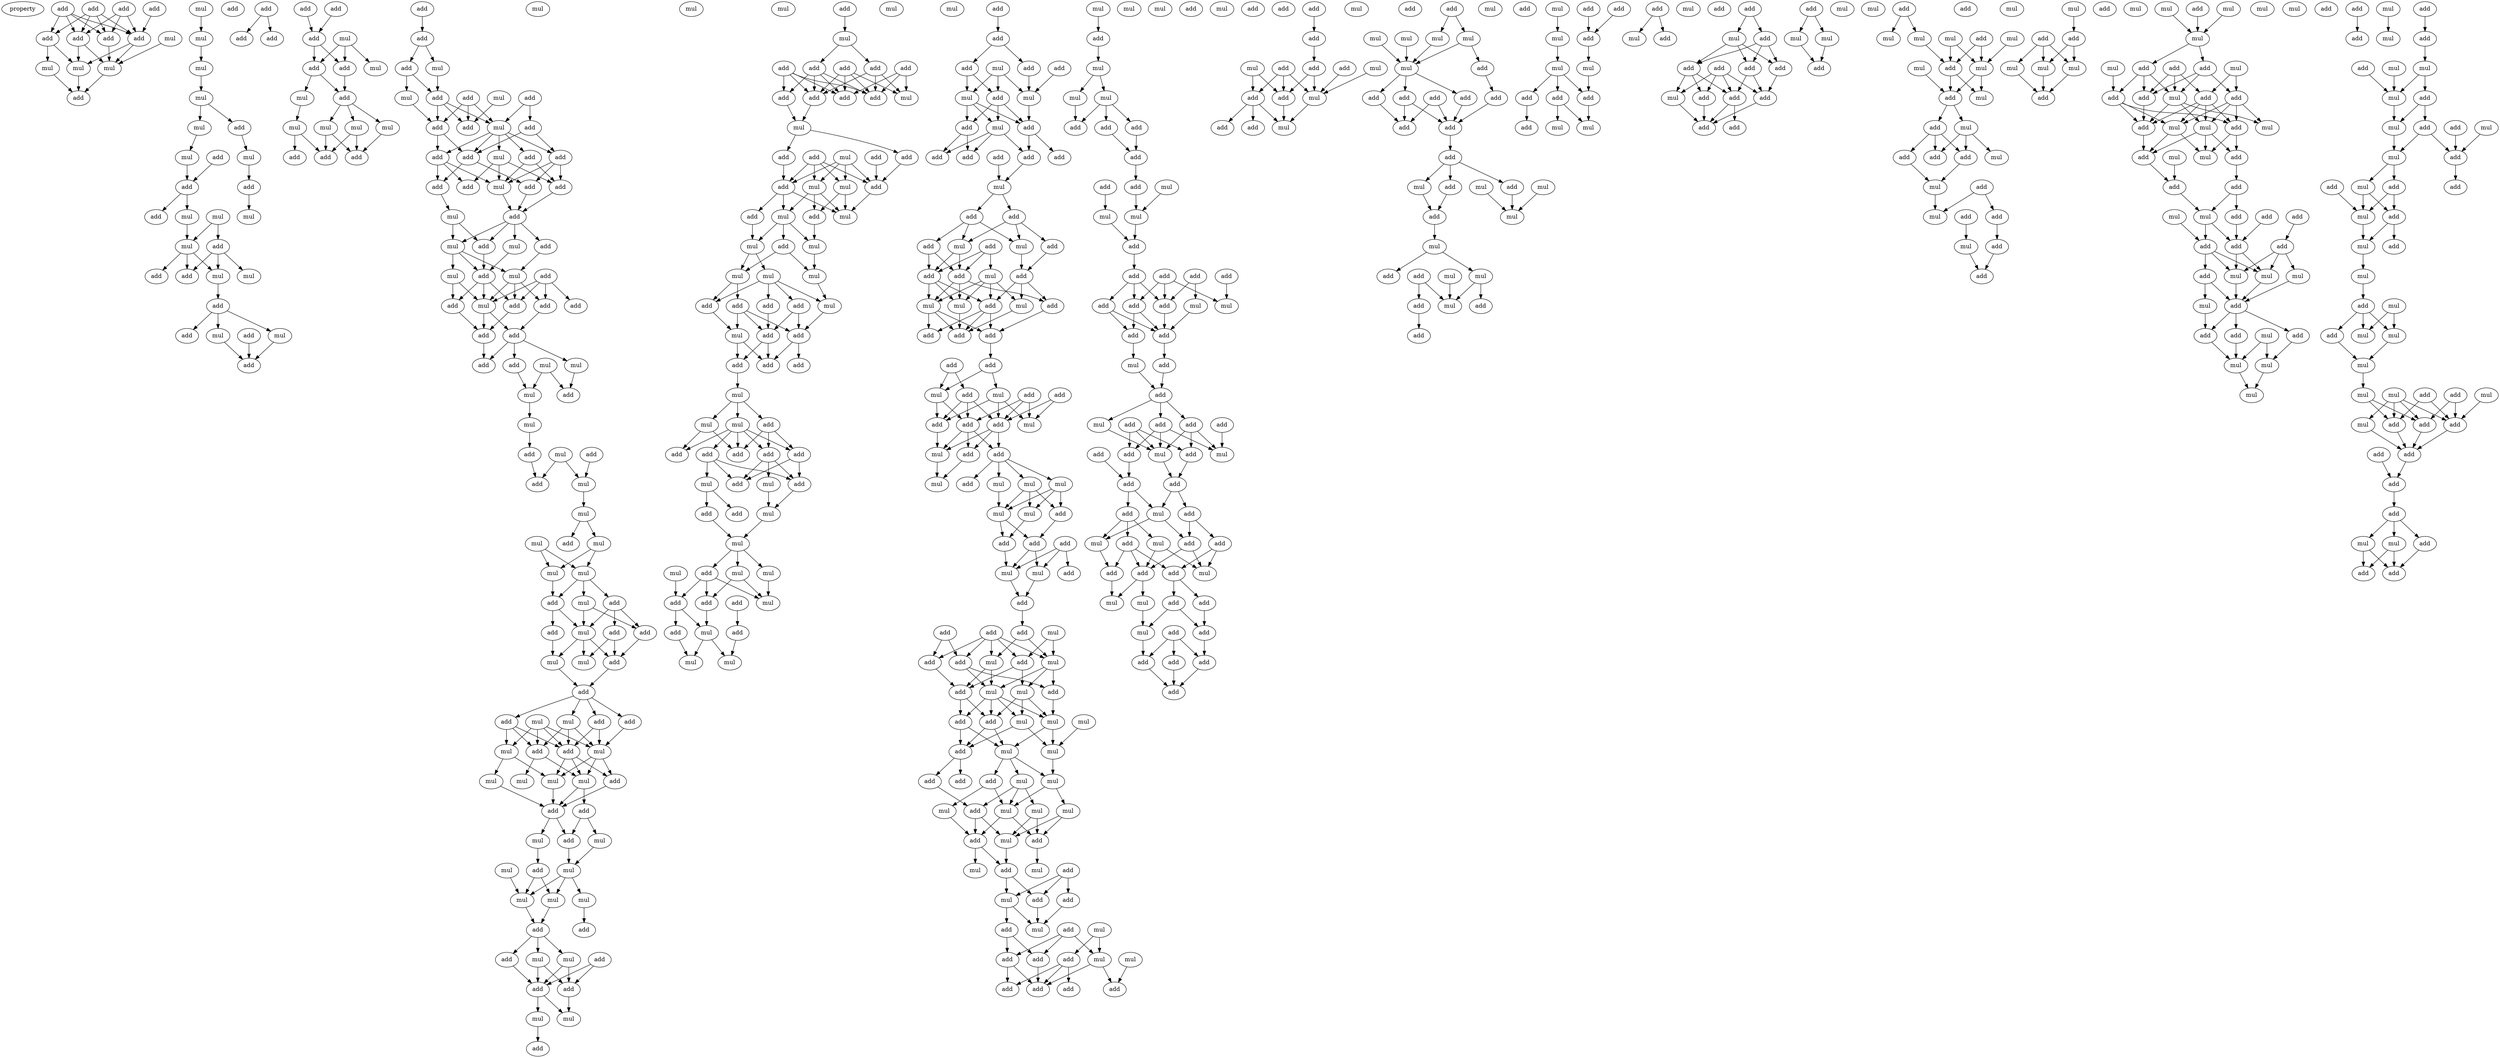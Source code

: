 digraph {
    node [fontcolor=black]
    property [mul=2,lf=1.2]
    0 [ label = add ];
    1 [ label = add ];
    2 [ label = add ];
    3 [ label = add ];
    4 [ label = add ];
    5 [ label = add ];
    6 [ label = mul ];
    7 [ label = add ];
    8 [ label = add ];
    9 [ label = mul ];
    10 [ label = mul ];
    11 [ label = mul ];
    12 [ label = add ];
    13 [ label = mul ];
    14 [ label = mul ];
    15 [ label = mul ];
    16 [ label = mul ];
    17 [ label = mul ];
    18 [ label = add ];
    19 [ label = mul ];
    20 [ label = add ];
    21 [ label = mul ];
    22 [ label = add ];
    23 [ label = add ];
    24 [ label = mul ];
    25 [ label = add ];
    26 [ label = mul ];
    27 [ label = mul ];
    28 [ label = add ];
    29 [ label = mul ];
    30 [ label = mul ];
    31 [ label = add ];
    32 [ label = add ];
    33 [ label = mul ];
    34 [ label = add ];
    35 [ label = add ];
    36 [ label = mul ];
    37 [ label = add ];
    38 [ label = mul ];
    39 [ label = add ];
    40 [ label = add ];
    41 [ label = add ];
    42 [ label = add ];
    43 [ label = add ];
    44 [ label = add ];
    45 [ label = add ];
    46 [ label = add ];
    47 [ label = mul ];
    48 [ label = add ];
    49 [ label = mul ];
    50 [ label = add ];
    51 [ label = add ];
    52 [ label = mul ];
    53 [ label = mul ];
    54 [ label = mul ];
    55 [ label = mul ];
    56 [ label = mul ];
    57 [ label = add ];
    58 [ label = add ];
    59 [ label = add ];
    60 [ label = add ];
    61 [ label = add ];
    62 [ label = add ];
    63 [ label = mul ];
    64 [ label = mul ];
    65 [ label = add ];
    66 [ label = add ];
    67 [ label = mul ];
    68 [ label = add ];
    69 [ label = add ];
    70 [ label = add ];
    71 [ label = mul ];
    72 [ label = add ];
    73 [ label = add ];
    74 [ label = mul ];
    75 [ label = add ];
    76 [ label = add ];
    77 [ label = add ];
    78 [ label = add ];
    79 [ label = add ];
    80 [ label = mul ];
    81 [ label = add ];
    82 [ label = add ];
    83 [ label = mul ];
    84 [ label = add ];
    85 [ label = add ];
    86 [ label = mul ];
    87 [ label = mul ];
    88 [ label = add ];
    89 [ label = mul ];
    90 [ label = add ];
    91 [ label = mul ];
    92 [ label = add ];
    93 [ label = add ];
    94 [ label = add ];
    95 [ label = add ];
    96 [ label = add ];
    97 [ label = mul ];
    98 [ label = add ];
    99 [ label = add ];
    100 [ label = mul ];
    101 [ label = add ];
    102 [ label = add ];
    103 [ label = mul ];
    104 [ label = mul ];
    105 [ label = add ];
    106 [ label = mul ];
    107 [ label = mul ];
    108 [ label = add ];
    109 [ label = mul ];
    110 [ label = add ];
    111 [ label = add ];
    112 [ label = mul ];
    113 [ label = mul ];
    114 [ label = mul ];
    115 [ label = mul ];
    116 [ label = add ];
    117 [ label = mul ];
    118 [ label = mul ];
    119 [ label = mul ];
    120 [ label = mul ];
    121 [ label = add ];
    122 [ label = add ];
    123 [ label = mul ];
    124 [ label = add ];
    125 [ label = mul ];
    126 [ label = add ];
    127 [ label = add ];
    128 [ label = add ];
    129 [ label = mul ];
    130 [ label = mul ];
    131 [ label = add ];
    132 [ label = mul ];
    133 [ label = add ];
    134 [ label = mul ];
    135 [ label = add ];
    136 [ label = add ];
    137 [ label = add ];
    138 [ label = mul ];
    139 [ label = mul ];
    140 [ label = add ];
    141 [ label = mul ];
    142 [ label = mul ];
    143 [ label = add ];
    144 [ label = mul ];
    145 [ label = mul ];
    146 [ label = add ];
    147 [ label = add ];
    148 [ label = add ];
    149 [ label = mul ];
    150 [ label = mul ];
    151 [ label = mul ];
    152 [ label = add ];
    153 [ label = mul ];
    154 [ label = mul ];
    155 [ label = mul ];
    156 [ label = mul ];
    157 [ label = add ];
    158 [ label = add ];
    159 [ label = mul ];
    160 [ label = add ];
    161 [ label = add ];
    162 [ label = mul ];
    163 [ label = add ];
    164 [ label = add ];
    165 [ label = mul ];
    166 [ label = mul ];
    167 [ label = add ];
    168 [ label = add ];
    169 [ label = mul ];
    170 [ label = mul ];
    171 [ label = add ];
    172 [ label = add ];
    173 [ label = add ];
    174 [ label = add ];
    175 [ label = add ];
    176 [ label = add ];
    177 [ label = add ];
    178 [ label = mul ];
    179 [ label = add ];
    180 [ label = add ];
    181 [ label = mul ];
    182 [ label = add ];
    183 [ label = add ];
    184 [ label = add ];
    185 [ label = add ];
    186 [ label = mul ];
    187 [ label = add ];
    188 [ label = mul ];
    189 [ label = mul ];
    190 [ label = add ];
    191 [ label = add ];
    192 [ label = mul ];
    193 [ label = mul ];
    194 [ label = mul ];
    195 [ label = add ];
    196 [ label = mul ];
    197 [ label = add ];
    198 [ label = mul ];
    199 [ label = mul ];
    200 [ label = mul ];
    201 [ label = mul ];
    202 [ label = mul ];
    203 [ label = add ];
    204 [ label = add ];
    205 [ label = add ];
    206 [ label = add ];
    207 [ label = mul ];
    208 [ label = add ];
    209 [ label = add ];
    210 [ label = add ];
    211 [ label = add ];
    212 [ label = add ];
    213 [ label = mul ];
    214 [ label = mul ];
    215 [ label = add ];
    216 [ label = mul ];
    217 [ label = add ];
    218 [ label = add ];
    219 [ label = add ];
    220 [ label = add ];
    221 [ label = add ];
    222 [ label = add ];
    223 [ label = mul ];
    224 [ label = mul ];
    225 [ label = add ];
    226 [ label = add ];
    227 [ label = mul ];
    228 [ label = add ];
    229 [ label = mul ];
    230 [ label = add ];
    231 [ label = mul ];
    232 [ label = mul ];
    233 [ label = mul ];
    234 [ label = add ];
    235 [ label = add ];
    236 [ label = mul ];
    237 [ label = add ];
    238 [ label = add ];
    239 [ label = add ];
    240 [ label = mul ];
    241 [ label = add ];
    242 [ label = mul ];
    243 [ label = mul ];
    244 [ label = add ];
    245 [ label = add ];
    246 [ label = add ];
    247 [ label = add ];
    248 [ label = mul ];
    249 [ label = mul ];
    250 [ label = mul ];
    251 [ label = add ];
    252 [ label = mul ];
    253 [ label = add ];
    254 [ label = add ];
    255 [ label = add ];
    256 [ label = add ];
    257 [ label = add ];
    258 [ label = add ];
    259 [ label = add ];
    260 [ label = mul ];
    261 [ label = add ];
    262 [ label = add ];
    263 [ label = add ];
    264 [ label = mul ];
    265 [ label = add ];
    266 [ label = mul ];
    267 [ label = add ];
    268 [ label = add ];
    269 [ label = mul ];
    270 [ label = add ];
    271 [ label = add ];
    272 [ label = mul ];
    273 [ label = add ];
    274 [ label = add ];
    275 [ label = mul ];
    276 [ label = mul ];
    277 [ label = add ];
    278 [ label = add ];
    279 [ label = add ];
    280 [ label = add ];
    281 [ label = add ];
    282 [ label = mul ];
    283 [ label = add ];
    284 [ label = mul ];
    285 [ label = add ];
    286 [ label = add ];
    287 [ label = mul ];
    288 [ label = add ];
    289 [ label = add ];
    290 [ label = add ];
    291 [ label = add ];
    292 [ label = add ];
    293 [ label = mul ];
    294 [ label = mul ];
    295 [ label = mul ];
    296 [ label = add ];
    297 [ label = mul ];
    298 [ label = mul ];
    299 [ label = add ];
    300 [ label = mul ];
    301 [ label = mul ];
    302 [ label = add ];
    303 [ label = add ];
    304 [ label = add ];
    305 [ label = mul ];
    306 [ label = add ];
    307 [ label = mul ];
    308 [ label = add ];
    309 [ label = add ];
    310 [ label = add ];
    311 [ label = mul ];
    312 [ label = add ];
    313 [ label = add ];
    314 [ label = mul ];
    315 [ label = add ];
    316 [ label = add ];
    317 [ label = mul ];
    318 [ label = mul ];
    319 [ label = add ];
    320 [ label = mul ];
    321 [ label = add ];
    322 [ label = add ];
    323 [ label = mul ];
    324 [ label = add ];
    325 [ label = mul ];
    326 [ label = mul ];
    327 [ label = mul ];
    328 [ label = mul ];
    329 [ label = add ];
    330 [ label = add ];
    331 [ label = mul ];
    332 [ label = add ];
    333 [ label = add ];
    334 [ label = mul ];
    335 [ label = add ];
    336 [ label = mul ];
    337 [ label = mul ];
    338 [ label = mul ];
    339 [ label = mul ];
    340 [ label = mul ];
    341 [ label = add ];
    342 [ label = add ];
    343 [ label = add ];
    344 [ label = add ];
    345 [ label = mul ];
    346 [ label = mul ];
    347 [ label = mul ];
    348 [ label = add ];
    349 [ label = add ];
    350 [ label = add ];
    351 [ label = add ];
    352 [ label = mul ];
    353 [ label = mul ];
    354 [ label = add ];
    355 [ label = mul ];
    356 [ label = add ];
    357 [ label = mul ];
    358 [ label = add ];
    359 [ label = add ];
    360 [ label = add ];
    361 [ label = add ];
    362 [ label = add ];
    363 [ label = mul ];
    364 [ label = add ];
    365 [ label = mul ];
    366 [ label = mul ];
    367 [ label = mul ];
    368 [ label = mul ];
    369 [ label = add ];
    370 [ label = add ];
    371 [ label = mul ];
    372 [ label = add ];
    373 [ label = add ];
    374 [ label = add ];
    375 [ label = add ];
    376 [ label = mul ];
    377 [ label = add ];
    378 [ label = mul ];
    379 [ label = mul ];
    380 [ label = mul ];
    381 [ label = add ];
    382 [ label = add ];
    383 [ label = add ];
    384 [ label = add ];
    385 [ label = add ];
    386 [ label = mul ];
    387 [ label = mul ];
    388 [ label = add ];
    389 [ label = add ];
    390 [ label = add ];
    391 [ label = add ];
    392 [ label = add ];
    393 [ label = mul ];
    394 [ label = add ];
    395 [ label = add ];
    396 [ label = add ];
    397 [ label = add ];
    398 [ label = add ];
    399 [ label = add ];
    400 [ label = mul ];
    401 [ label = add ];
    402 [ label = add ];
    403 [ label = mul ];
    404 [ label = add ];
    405 [ label = mul ];
    406 [ label = add ];
    407 [ label = add ];
    408 [ label = add ];
    409 [ label = add ];
    410 [ label = mul ];
    411 [ label = add ];
    412 [ label = add ];
    413 [ label = mul ];
    414 [ label = mul ];
    415 [ label = add ];
    416 [ label = add ];
    417 [ label = add ];
    418 [ label = mul ];
    419 [ label = add ];
    420 [ label = mul ];
    421 [ label = mul ];
    422 [ label = add ];
    423 [ label = add ];
    424 [ label = add ];
    425 [ label = add ];
    426 [ label = mul ];
    427 [ label = add ];
    428 [ label = add ];
    429 [ label = add ];
    430 [ label = add ];
    431 [ label = add ];
    432 [ label = add ];
    433 [ label = add ];
    434 [ label = add ];
    435 [ label = add ];
    436 [ label = mul ];
    437 [ label = add ];
    438 [ label = mul ];
    439 [ label = add ];
    440 [ label = add ];
    441 [ label = mul ];
    442 [ label = add ];
    443 [ label = mul ];
    444 [ label = add ];
    445 [ label = mul ];
    446 [ label = add ];
    447 [ label = add ];
    448 [ label = add ];
    449 [ label = mul ];
    450 [ label = mul ];
    451 [ label = mul ];
    452 [ label = mul ];
    453 [ label = mul ];
    454 [ label = add ];
    455 [ label = mul ];
    456 [ label = add ];
    457 [ label = add ];
    458 [ label = add ];
    459 [ label = add ];
    460 [ label = add ];
    461 [ label = add ];
    462 [ label = add ];
    463 [ label = add ];
    464 [ label = add ];
    465 [ label = mul ];
    466 [ label = mul ];
    467 [ label = add ];
    468 [ label = mul ];
    469 [ label = mul ];
    470 [ label = add ];
    471 [ label = mul ];
    472 [ label = add ];
    473 [ label = mul ];
    474 [ label = add ];
    475 [ label = mul ];
    476 [ label = add ];
    477 [ label = mul ];
    478 [ label = add ];
    479 [ label = add ];
    480 [ label = add ];
    481 [ label = mul ];
    482 [ label = add ];
    483 [ label = add ];
    484 [ label = add ];
    485 [ label = mul ];
    486 [ label = mul ];
    487 [ label = mul ];
    488 [ label = add ];
    489 [ label = add ];
    490 [ label = add ];
    491 [ label = add ];
    492 [ label = mul ];
    493 [ label = mul ];
    494 [ label = add ];
    495 [ label = mul ];
    496 [ label = add ];
    497 [ label = mul ];
    498 [ label = add ];
    499 [ label = add ];
    500 [ label = mul ];
    501 [ label = add ];
    502 [ label = add ];
    503 [ label = add ];
    504 [ label = add ];
    505 [ label = add ];
    506 [ label = add ];
    507 [ label = mul ];
    508 [ label = add ];
    509 [ label = add ];
    510 [ label = add ];
    511 [ label = add ];
    512 [ label = add ];
    513 [ label = mul ];
    514 [ label = mul ];
    515 [ label = mul ];
    516 [ label = add ];
    517 [ label = mul ];
    518 [ label = add ];
    519 [ label = mul ];
    520 [ label = mul ];
    521 [ label = mul ];
    522 [ label = mul ];
    523 [ label = add ];
    524 [ label = mul ];
    525 [ label = mul ];
    526 [ label = add ];
    527 [ label = add ];
    528 [ label = add ];
    529 [ label = mul ];
    530 [ label = add ];
    531 [ label = mul ];
    532 [ label = add ];
    533 [ label = mul ];
    534 [ label = add ];
    535 [ label = mul ];
    536 [ label = add ];
    537 [ label = add ];
    538 [ label = mul ];
    539 [ label = add ];
    540 [ label = mul ];
    541 [ label = add ];
    542 [ label = mul ];
    543 [ label = add ];
    544 [ label = add ];
    545 [ label = mul ];
    546 [ label = add ];
    547 [ label = add ];
    548 [ label = add ];
    549 [ label = mul ];
    550 [ label = mul ];
    551 [ label = mul ];
    552 [ label = mul ];
    553 [ label = add ];
    554 [ label = mul ];
    555 [ label = mul ];
    556 [ label = add ];
    557 [ label = mul ];
    558 [ label = mul ];
    559 [ label = add ];
    560 [ label = add ];
    561 [ label = mul ];
    562 [ label = add ];
    563 [ label = mul ];
    564 [ label = add ];
    565 [ label = add ];
    566 [ label = add ];
    567 [ label = add ];
    568 [ label = mul ];
    569 [ label = mul ];
    570 [ label = add ];
    571 [ label = mul ];
    572 [ label = add ];
    573 [ label = mul ];
    574 [ label = add ];
    575 [ label = mul ];
    576 [ label = mul ];
    577 [ label = add ];
    578 [ label = add ];
    579 [ label = add ];
    580 [ label = add ];
    581 [ label = add ];
    582 [ label = mul ];
    583 [ label = mul ];
    584 [ label = add ];
    585 [ label = add ];
    586 [ label = add ];
    587 [ label = add ];
    588 [ label = add ];
    589 [ label = mul ];
    590 [ label = mul ];
    591 [ label = mul ];
    592 [ label = add ];
    593 [ label = mul ];
    594 [ label = add ];
    595 [ label = mul ];
    596 [ label = add ];
    597 [ label = mul ];
    598 [ label = add ];
    599 [ label = mul ];
    600 [ label = mul ];
    601 [ label = add ];
    602 [ label = add ];
    603 [ label = mul ];
    604 [ label = add ];
    605 [ label = mul ];
    606 [ label = mul ];
    607 [ label = add ];
    608 [ label = add ];
    609 [ label = mul ];
    610 [ label = mul ];
    611 [ label = add ];
    612 [ label = mul ];
    613 [ label = add ];
    614 [ label = add ];
    615 [ label = mul ];
    616 [ label = mul ];
    617 [ label = add ];
    618 [ label = add ];
    619 [ label = mul ];
    620 [ label = mul ];
    621 [ label = add ];
    622 [ label = add ];
    623 [ label = add ];
    624 [ label = mul ];
    625 [ label = add ];
    626 [ label = add ];
    627 [ label = mul ];
    628 [ label = mul ];
    629 [ label = mul ];
    630 [ label = add ];
    631 [ label = add ];
    632 [ label = mul ];
    633 [ label = mul ];
    634 [ label = mul ];
    635 [ label = add ];
    636 [ label = add ];
    637 [ label = mul ];
    638 [ label = mul ];
    639 [ label = mul ];
    640 [ label = add ];
    641 [ label = add ];
    642 [ label = mul ];
    643 [ label = add ];
    644 [ label = add ];
    645 [ label = add ];
    646 [ label = add ];
    647 [ label = add ];
    648 [ label = mul ];
    649 [ label = add ];
    650 [ label = mul ];
    651 [ label = add ];
    652 [ label = add ];
    0 -> 8 [ name = 0 ];
    1 -> 4 [ name = 1 ];
    1 -> 5 [ name = 2 ];
    1 -> 7 [ name = 3 ];
    1 -> 8 [ name = 4 ];
    2 -> 4 [ name = 5 ];
    2 -> 5 [ name = 6 ];
    2 -> 7 [ name = 7 ];
    2 -> 8 [ name = 8 ];
    3 -> 4 [ name = 9 ];
    3 -> 5 [ name = 10 ];
    3 -> 8 [ name = 11 ];
    4 -> 9 [ name = 12 ];
    4 -> 11 [ name = 13 ];
    5 -> 11 [ name = 14 ];
    6 -> 11 [ name = 15 ];
    7 -> 9 [ name = 16 ];
    7 -> 10 [ name = 17 ];
    8 -> 9 [ name = 18 ];
    8 -> 11 [ name = 19 ];
    9 -> 12 [ name = 20 ];
    10 -> 12 [ name = 21 ];
    11 -> 12 [ name = 22 ];
    13 -> 14 [ name = 23 ];
    14 -> 15 [ name = 24 ];
    15 -> 16 [ name = 25 ];
    16 -> 17 [ name = 26 ];
    16 -> 18 [ name = 27 ];
    17 -> 21 [ name = 28 ];
    18 -> 19 [ name = 29 ];
    19 -> 23 [ name = 30 ];
    20 -> 22 [ name = 31 ];
    21 -> 22 [ name = 32 ];
    22 -> 25 [ name = 33 ];
    22 -> 26 [ name = 34 ];
    23 -> 24 [ name = 35 ];
    26 -> 29 [ name = 36 ];
    27 -> 28 [ name = 37 ];
    27 -> 29 [ name = 38 ];
    28 -> 30 [ name = 39 ];
    28 -> 32 [ name = 40 ];
    28 -> 33 [ name = 41 ];
    29 -> 31 [ name = 42 ];
    29 -> 32 [ name = 43 ];
    29 -> 33 [ name = 44 ];
    33 -> 34 [ name = 45 ];
    34 -> 36 [ name = 46 ];
    34 -> 38 [ name = 47 ];
    34 -> 39 [ name = 48 ];
    36 -> 40 [ name = 49 ];
    37 -> 40 [ name = 50 ];
    38 -> 40 [ name = 51 ];
    41 -> 43 [ name = 52 ];
    41 -> 44 [ name = 53 ];
    42 -> 46 [ name = 54 ];
    45 -> 46 [ name = 55 ];
    46 -> 48 [ name = 56 ];
    46 -> 50 [ name = 57 ];
    47 -> 48 [ name = 58 ];
    47 -> 49 [ name = 59 ];
    47 -> 50 [ name = 60 ];
    48 -> 51 [ name = 61 ];
    48 -> 52 [ name = 62 ];
    50 -> 51 [ name = 63 ];
    51 -> 53 [ name = 64 ];
    51 -> 54 [ name = 65 ];
    51 -> 55 [ name = 66 ];
    52 -> 56 [ name = 67 ];
    53 -> 58 [ name = 68 ];
    53 -> 59 [ name = 69 ];
    54 -> 58 [ name = 70 ];
    54 -> 59 [ name = 71 ];
    55 -> 59 [ name = 72 ];
    56 -> 57 [ name = 73 ];
    56 -> 58 [ name = 74 ];
    60 -> 61 [ name = 75 ];
    61 -> 62 [ name = 76 ];
    61 -> 63 [ name = 77 ];
    62 -> 66 [ name = 78 ];
    62 -> 67 [ name = 79 ];
    63 -> 66 [ name = 80 ];
    64 -> 72 [ name = 81 ];
    65 -> 70 [ name = 82 ];
    65 -> 71 [ name = 83 ];
    66 -> 69 [ name = 84 ];
    66 -> 71 [ name = 85 ];
    66 -> 72 [ name = 86 ];
    67 -> 69 [ name = 87 ];
    68 -> 69 [ name = 88 ];
    68 -> 71 [ name = 89 ];
    68 -> 72 [ name = 90 ];
    69 -> 75 [ name = 91 ];
    69 -> 76 [ name = 92 ];
    70 -> 73 [ name = 93 ];
    70 -> 75 [ name = 94 ];
    71 -> 73 [ name = 95 ];
    71 -> 74 [ name = 96 ];
    71 -> 75 [ name = 97 ];
    71 -> 76 [ name = 98 ];
    71 -> 77 [ name = 99 ];
    73 -> 78 [ name = 100 ];
    73 -> 80 [ name = 101 ];
    73 -> 82 [ name = 102 ];
    74 -> 78 [ name = 103 ];
    74 -> 80 [ name = 104 ];
    74 -> 81 [ name = 105 ];
    75 -> 79 [ name = 106 ];
    75 -> 82 [ name = 107 ];
    76 -> 79 [ name = 108 ];
    76 -> 80 [ name = 109 ];
    76 -> 81 [ name = 110 ];
    77 -> 78 [ name = 111 ];
    77 -> 80 [ name = 112 ];
    78 -> 84 [ name = 113 ];
    79 -> 83 [ name = 114 ];
    80 -> 84 [ name = 115 ];
    82 -> 84 [ name = 116 ];
    83 -> 85 [ name = 117 ];
    83 -> 86 [ name = 118 ];
    84 -> 85 [ name = 119 ];
    84 -> 86 [ name = 120 ];
    84 -> 87 [ name = 121 ];
    84 -> 88 [ name = 122 ];
    85 -> 90 [ name = 123 ];
    86 -> 89 [ name = 124 ];
    86 -> 90 [ name = 125 ];
    86 -> 91 [ name = 126 ];
    87 -> 90 [ name = 127 ];
    88 -> 91 [ name = 128 ];
    89 -> 96 [ name = 129 ];
    89 -> 97 [ name = 130 ];
    90 -> 93 [ name = 131 ];
    90 -> 96 [ name = 132 ];
    90 -> 97 [ name = 133 ];
    91 -> 93 [ name = 134 ];
    91 -> 95 [ name = 135 ];
    91 -> 97 [ name = 136 ];
    92 -> 93 [ name = 137 ];
    92 -> 94 [ name = 138 ];
    92 -> 95 [ name = 139 ];
    92 -> 97 [ name = 140 ];
    93 -> 99 [ name = 141 ];
    95 -> 98 [ name = 142 ];
    96 -> 99 [ name = 143 ];
    97 -> 98 [ name = 144 ];
    97 -> 99 [ name = 145 ];
    98 -> 101 [ name = 146 ];
    98 -> 102 [ name = 147 ];
    98 -> 103 [ name = 148 ];
    99 -> 102 [ name = 149 ];
    101 -> 106 [ name = 150 ];
    103 -> 105 [ name = 151 ];
    104 -> 105 [ name = 152 ];
    104 -> 106 [ name = 153 ];
    106 -> 107 [ name = 154 ];
    107 -> 108 [ name = 155 ];
    108 -> 111 [ name = 156 ];
    109 -> 111 [ name = 157 ];
    109 -> 112 [ name = 158 ];
    110 -> 112 [ name = 159 ];
    112 -> 113 [ name = 160 ];
    113 -> 115 [ name = 161 ];
    113 -> 116 [ name = 162 ];
    114 -> 118 [ name = 163 ];
    114 -> 119 [ name = 164 ];
    115 -> 118 [ name = 165 ];
    115 -> 119 [ name = 166 ];
    118 -> 120 [ name = 167 ];
    118 -> 121 [ name = 168 ];
    118 -> 122 [ name = 169 ];
    119 -> 121 [ name = 170 ];
    120 -> 124 [ name = 171 ];
    120 -> 125 [ name = 172 ];
    121 -> 125 [ name = 173 ];
    121 -> 127 [ name = 174 ];
    122 -> 124 [ name = 175 ];
    122 -> 125 [ name = 176 ];
    122 -> 126 [ name = 177 ];
    124 -> 128 [ name = 178 ];
    125 -> 128 [ name = 179 ];
    125 -> 129 [ name = 180 ];
    125 -> 130 [ name = 181 ];
    126 -> 128 [ name = 182 ];
    126 -> 130 [ name = 183 ];
    127 -> 129 [ name = 184 ];
    128 -> 131 [ name = 185 ];
    129 -> 131 [ name = 186 ];
    131 -> 133 [ name = 187 ];
    131 -> 134 [ name = 188 ];
    131 -> 135 [ name = 189 ];
    131 -> 136 [ name = 190 ];
    132 -> 137 [ name = 191 ];
    132 -> 138 [ name = 192 ];
    132 -> 139 [ name = 193 ];
    132 -> 140 [ name = 194 ];
    133 -> 137 [ name = 195 ];
    133 -> 139 [ name = 196 ];
    133 -> 140 [ name = 197 ];
    134 -> 137 [ name = 198 ];
    134 -> 138 [ name = 199 ];
    134 -> 140 [ name = 200 ];
    135 -> 137 [ name = 201 ];
    135 -> 138 [ name = 202 ];
    136 -> 138 [ name = 203 ];
    137 -> 143 [ name = 204 ];
    137 -> 144 [ name = 205 ];
    137 -> 145 [ name = 206 ];
    138 -> 143 [ name = 207 ];
    138 -> 144 [ name = 208 ];
    138 -> 145 [ name = 209 ];
    139 -> 142 [ name = 210 ];
    139 -> 144 [ name = 211 ];
    140 -> 141 [ name = 212 ];
    140 -> 145 [ name = 213 ];
    142 -> 146 [ name = 214 ];
    143 -> 146 [ name = 215 ];
    144 -> 146 [ name = 216 ];
    145 -> 146 [ name = 217 ];
    145 -> 147 [ name = 218 ];
    146 -> 148 [ name = 219 ];
    146 -> 150 [ name = 220 ];
    147 -> 148 [ name = 221 ];
    147 -> 149 [ name = 222 ];
    148 -> 153 [ name = 223 ];
    149 -> 153 [ name = 224 ];
    150 -> 152 [ name = 225 ];
    151 -> 156 [ name = 226 ];
    152 -> 154 [ name = 227 ];
    152 -> 156 [ name = 228 ];
    153 -> 154 [ name = 229 ];
    153 -> 155 [ name = 230 ];
    153 -> 156 [ name = 231 ];
    154 -> 158 [ name = 232 ];
    155 -> 157 [ name = 233 ];
    156 -> 158 [ name = 234 ];
    158 -> 159 [ name = 235 ];
    158 -> 160 [ name = 236 ];
    158 -> 162 [ name = 237 ];
    159 -> 163 [ name = 238 ];
    159 -> 164 [ name = 239 ];
    160 -> 163 [ name = 240 ];
    161 -> 163 [ name = 241 ];
    161 -> 164 [ name = 242 ];
    162 -> 163 [ name = 243 ];
    162 -> 164 [ name = 244 ];
    163 -> 165 [ name = 245 ];
    163 -> 166 [ name = 246 ];
    164 -> 166 [ name = 247 ];
    165 -> 167 [ name = 248 ];
    168 -> 170 [ name = 249 ];
    170 -> 171 [ name = 250 ];
    170 -> 175 [ name = 251 ];
    171 -> 177 [ name = 252 ];
    171 -> 178 [ name = 253 ];
    171 -> 180 [ name = 254 ];
    172 -> 176 [ name = 255 ];
    172 -> 177 [ name = 256 ];
    172 -> 179 [ name = 257 ];
    172 -> 180 [ name = 258 ];
    173 -> 176 [ name = 259 ];
    173 -> 178 [ name = 260 ];
    173 -> 180 [ name = 261 ];
    174 -> 176 [ name = 262 ];
    174 -> 177 [ name = 263 ];
    174 -> 178 [ name = 264 ];
    174 -> 180 [ name = 265 ];
    175 -> 176 [ name = 266 ];
    175 -> 177 [ name = 267 ];
    175 -> 179 [ name = 268 ];
    175 -> 180 [ name = 269 ];
    177 -> 181 [ name = 270 ];
    179 -> 181 [ name = 271 ];
    181 -> 182 [ name = 272 ];
    181 -> 185 [ name = 273 ];
    182 -> 190 [ name = 274 ];
    183 -> 187 [ name = 275 ];
    183 -> 188 [ name = 276 ];
    183 -> 189 [ name = 277 ];
    183 -> 190 [ name = 278 ];
    184 -> 187 [ name = 279 ];
    185 -> 187 [ name = 280 ];
    186 -> 187 [ name = 281 ];
    186 -> 188 [ name = 282 ];
    186 -> 189 [ name = 283 ];
    186 -> 190 [ name = 284 ];
    187 -> 193 [ name = 285 ];
    188 -> 191 [ name = 286 ];
    188 -> 193 [ name = 287 ];
    189 -> 191 [ name = 288 ];
    189 -> 192 [ name = 289 ];
    189 -> 193 [ name = 290 ];
    190 -> 192 [ name = 291 ];
    190 -> 193 [ name = 292 ];
    190 -> 195 [ name = 293 ];
    191 -> 198 [ name = 294 ];
    192 -> 196 [ name = 295 ];
    192 -> 197 [ name = 296 ];
    192 -> 198 [ name = 297 ];
    195 -> 196 [ name = 298 ];
    196 -> 199 [ name = 299 ];
    196 -> 201 [ name = 300 ];
    197 -> 199 [ name = 301 ];
    197 -> 200 [ name = 302 ];
    198 -> 200 [ name = 303 ];
    199 -> 205 [ name = 304 ];
    199 -> 206 [ name = 305 ];
    200 -> 202 [ name = 306 ];
    201 -> 202 [ name = 307 ];
    201 -> 203 [ name = 308 ];
    201 -> 204 [ name = 309 ];
    201 -> 205 [ name = 310 ];
    202 -> 209 [ name = 311 ];
    203 -> 208 [ name = 312 ];
    204 -> 208 [ name = 313 ];
    204 -> 209 [ name = 314 ];
    205 -> 207 [ name = 315 ];
    206 -> 207 [ name = 316 ];
    206 -> 208 [ name = 317 ];
    206 -> 209 [ name = 318 ];
    207 -> 210 [ name = 319 ];
    207 -> 212 [ name = 320 ];
    208 -> 210 [ name = 321 ];
    208 -> 212 [ name = 322 ];
    209 -> 210 [ name = 323 ];
    209 -> 211 [ name = 324 ];
    212 -> 213 [ name = 325 ];
    213 -> 214 [ name = 326 ];
    213 -> 215 [ name = 327 ];
    213 -> 216 [ name = 328 ];
    214 -> 218 [ name = 329 ];
    214 -> 219 [ name = 330 ];
    215 -> 217 [ name = 331 ];
    215 -> 219 [ name = 332 ];
    215 -> 221 [ name = 333 ];
    216 -> 217 [ name = 334 ];
    216 -> 218 [ name = 335 ];
    216 -> 219 [ name = 336 ];
    216 -> 220 [ name = 337 ];
    216 -> 221 [ name = 338 ];
    217 -> 222 [ name = 339 ];
    217 -> 223 [ name = 340 ];
    217 -> 225 [ name = 341 ];
    220 -> 222 [ name = 342 ];
    220 -> 224 [ name = 343 ];
    220 -> 225 [ name = 344 ];
    221 -> 222 [ name = 345 ];
    221 -> 225 [ name = 346 ];
    223 -> 227 [ name = 347 ];
    224 -> 226 [ name = 348 ];
    224 -> 228 [ name = 349 ];
    225 -> 227 [ name = 350 ];
    226 -> 229 [ name = 351 ];
    227 -> 229 [ name = 352 ];
    229 -> 230 [ name = 353 ];
    229 -> 231 [ name = 354 ];
    229 -> 233 [ name = 355 ];
    230 -> 235 [ name = 356 ];
    230 -> 236 [ name = 357 ];
    230 -> 237 [ name = 358 ];
    231 -> 236 [ name = 359 ];
    231 -> 237 [ name = 360 ];
    232 -> 235 [ name = 361 ];
    233 -> 236 [ name = 362 ];
    234 -> 239 [ name = 363 ];
    235 -> 238 [ name = 364 ];
    235 -> 240 [ name = 365 ];
    237 -> 240 [ name = 366 ];
    238 -> 242 [ name = 367 ];
    239 -> 243 [ name = 368 ];
    240 -> 242 [ name = 369 ];
    240 -> 243 [ name = 370 ];
    241 -> 244 [ name = 371 ];
    244 -> 246 [ name = 372 ];
    244 -> 247 [ name = 373 ];
    245 -> 250 [ name = 374 ];
    246 -> 249 [ name = 375 ];
    246 -> 251 [ name = 376 ];
    247 -> 250 [ name = 377 ];
    248 -> 249 [ name = 378 ];
    248 -> 250 [ name = 379 ];
    248 -> 251 [ name = 380 ];
    249 -> 252 [ name = 381 ];
    249 -> 253 [ name = 382 ];
    249 -> 254 [ name = 383 ];
    250 -> 253 [ name = 384 ];
    251 -> 252 [ name = 385 ];
    251 -> 253 [ name = 386 ];
    251 -> 254 [ name = 387 ];
    252 -> 256 [ name = 388 ];
    252 -> 257 [ name = 389 ];
    252 -> 259 [ name = 390 ];
    253 -> 256 [ name = 391 ];
    253 -> 258 [ name = 392 ];
    254 -> 257 [ name = 393 ];
    254 -> 259 [ name = 394 ];
    255 -> 260 [ name = 395 ];
    256 -> 260 [ name = 396 ];
    260 -> 261 [ name = 397 ];
    260 -> 262 [ name = 398 ];
    261 -> 264 [ name = 399 ];
    261 -> 265 [ name = 400 ];
    261 -> 266 [ name = 401 ];
    262 -> 263 [ name = 402 ];
    262 -> 264 [ name = 403 ];
    262 -> 266 [ name = 404 ];
    263 -> 268 [ name = 405 ];
    264 -> 270 [ name = 406 ];
    264 -> 271 [ name = 407 ];
    265 -> 270 [ name = 408 ];
    265 -> 271 [ name = 409 ];
    266 -> 268 [ name = 410 ];
    267 -> 269 [ name = 411 ];
    267 -> 270 [ name = 412 ];
    267 -> 271 [ name = 413 ];
    268 -> 273 [ name = 414 ];
    268 -> 274 [ name = 415 ];
    268 -> 276 [ name = 416 ];
    269 -> 272 [ name = 417 ];
    269 -> 273 [ name = 418 ];
    269 -> 275 [ name = 419 ];
    269 -> 276 [ name = 420 ];
    270 -> 272 [ name = 421 ];
    270 -> 273 [ name = 422 ];
    270 -> 275 [ name = 423 ];
    271 -> 272 [ name = 424 ];
    271 -> 274 [ name = 425 ];
    271 -> 275 [ name = 426 ];
    272 -> 279 [ name = 427 ];
    273 -> 277 [ name = 428 ];
    273 -> 278 [ name = 429 ];
    273 -> 279 [ name = 430 ];
    274 -> 278 [ name = 431 ];
    275 -> 277 [ name = 432 ];
    275 -> 278 [ name = 433 ];
    275 -> 279 [ name = 434 ];
    276 -> 279 [ name = 435 ];
    278 -> 280 [ name = 436 ];
    280 -> 282 [ name = 437 ];
    280 -> 284 [ name = 438 ];
    281 -> 282 [ name = 439 ];
    281 -> 286 [ name = 440 ];
    282 -> 288 [ name = 441 ];
    282 -> 289 [ name = 442 ];
    283 -> 287 [ name = 443 ];
    283 -> 288 [ name = 444 ];
    283 -> 290 [ name = 445 ];
    284 -> 287 [ name = 446 ];
    284 -> 289 [ name = 447 ];
    284 -> 290 [ name = 448 ];
    285 -> 287 [ name = 449 ];
    285 -> 290 [ name = 450 ];
    286 -> 288 [ name = 451 ];
    286 -> 289 [ name = 452 ];
    286 -> 290 [ name = 453 ];
    288 -> 291 [ name = 454 ];
    288 -> 292 [ name = 455 ];
    288 -> 293 [ name = 456 ];
    289 -> 293 [ name = 457 ];
    290 -> 291 [ name = 458 ];
    290 -> 292 [ name = 459 ];
    290 -> 293 [ name = 460 ];
    291 -> 294 [ name = 461 ];
    291 -> 295 [ name = 462 ];
    291 -> 296 [ name = 463 ];
    291 -> 298 [ name = 464 ];
    292 -> 297 [ name = 465 ];
    293 -> 297 [ name = 466 ];
    294 -> 301 [ name = 467 ];
    295 -> 299 [ name = 468 ];
    295 -> 300 [ name = 469 ];
    295 -> 301 [ name = 470 ];
    298 -> 299 [ name = 471 ];
    298 -> 300 [ name = 472 ];
    298 -> 301 [ name = 473 ];
    299 -> 302 [ name = 474 ];
    300 -> 303 [ name = 475 ];
    301 -> 302 [ name = 476 ];
    301 -> 303 [ name = 477 ];
    302 -> 305 [ name = 478 ];
    302 -> 307 [ name = 479 ];
    303 -> 307 [ name = 480 ];
    304 -> 305 [ name = 481 ];
    304 -> 306 [ name = 482 ];
    304 -> 307 [ name = 483 ];
    305 -> 308 [ name = 484 ];
    307 -> 308 [ name = 485 ];
    308 -> 310 [ name = 486 ];
    309 -> 313 [ name = 487 ];
    309 -> 316 [ name = 488 ];
    310 -> 314 [ name = 489 ];
    310 -> 317 [ name = 490 ];
    311 -> 315 [ name = 491 ];
    311 -> 317 [ name = 492 ];
    312 -> 313 [ name = 493 ];
    312 -> 314 [ name = 494 ];
    312 -> 315 [ name = 495 ];
    312 -> 316 [ name = 496 ];
    312 -> 317 [ name = 497 ];
    313 -> 320 [ name = 498 ];
    313 -> 321 [ name = 499 ];
    314 -> 319 [ name = 500 ];
    314 -> 320 [ name = 501 ];
    315 -> 318 [ name = 502 ];
    315 -> 319 [ name = 503 ];
    316 -> 319 [ name = 504 ];
    317 -> 318 [ name = 505 ];
    317 -> 320 [ name = 506 ];
    317 -> 321 [ name = 507 ];
    318 -> 322 [ name = 508 ];
    318 -> 323 [ name = 509 ];
    318 -> 325 [ name = 510 ];
    319 -> 322 [ name = 511 ];
    319 -> 324 [ name = 512 ];
    320 -> 322 [ name = 513 ];
    320 -> 323 [ name = 514 ];
    320 -> 324 [ name = 515 ];
    320 -> 325 [ name = 516 ];
    321 -> 323 [ name = 517 ];
    322 -> 328 [ name = 518 ];
    322 -> 329 [ name = 519 ];
    323 -> 327 [ name = 520 ];
    323 -> 328 [ name = 521 ];
    324 -> 328 [ name = 522 ];
    324 -> 329 [ name = 523 ];
    325 -> 327 [ name = 524 ];
    325 -> 329 [ name = 525 ];
    326 -> 327 [ name = 526 ];
    327 -> 334 [ name = 527 ];
    328 -> 330 [ name = 528 ];
    328 -> 331 [ name = 529 ];
    328 -> 334 [ name = 530 ];
    329 -> 332 [ name = 531 ];
    329 -> 333 [ name = 532 ];
    330 -> 337 [ name = 533 ];
    330 -> 339 [ name = 534 ];
    331 -> 335 [ name = 535 ];
    331 -> 337 [ name = 536 ];
    331 -> 338 [ name = 537 ];
    333 -> 335 [ name = 538 ];
    334 -> 336 [ name = 539 ];
    334 -> 337 [ name = 540 ];
    335 -> 340 [ name = 541 ];
    335 -> 341 [ name = 542 ];
    336 -> 340 [ name = 543 ];
    336 -> 342 [ name = 544 ];
    337 -> 341 [ name = 545 ];
    337 -> 342 [ name = 546 ];
    338 -> 340 [ name = 547 ];
    338 -> 342 [ name = 548 ];
    339 -> 341 [ name = 549 ];
    340 -> 343 [ name = 550 ];
    341 -> 343 [ name = 551 ];
    341 -> 346 [ name = 552 ];
    342 -> 345 [ name = 553 ];
    343 -> 347 [ name = 554 ];
    343 -> 348 [ name = 555 ];
    344 -> 347 [ name = 556 ];
    344 -> 348 [ name = 557 ];
    344 -> 349 [ name = 558 ];
    347 -> 351 [ name = 559 ];
    347 -> 352 [ name = 560 ];
    348 -> 352 [ name = 561 ];
    349 -> 352 [ name = 562 ];
    350 -> 356 [ name = 563 ];
    350 -> 357 [ name = 564 ];
    350 -> 358 [ name = 565 ];
    351 -> 356 [ name = 566 ];
    351 -> 358 [ name = 567 ];
    353 -> 354 [ name = 568 ];
    353 -> 357 [ name = 569 ];
    354 -> 359 [ name = 570 ];
    354 -> 360 [ name = 571 ];
    354 -> 362 [ name = 572 ];
    355 -> 361 [ name = 573 ];
    356 -> 360 [ name = 574 ];
    356 -> 362 [ name = 575 ];
    357 -> 360 [ name = 576 ];
    357 -> 361 [ name = 577 ];
    358 -> 360 [ name = 578 ];
    363 -> 364 [ name = 579 ];
    364 -> 366 [ name = 580 ];
    366 -> 367 [ name = 581 ];
    366 -> 368 [ name = 582 ];
    367 -> 369 [ name = 583 ];
    367 -> 370 [ name = 584 ];
    367 -> 373 [ name = 585 ];
    368 -> 369 [ name = 586 ];
    370 -> 374 [ name = 587 ];
    373 -> 374 [ name = 588 ];
    374 -> 377 [ name = 589 ];
    375 -> 379 [ name = 590 ];
    376 -> 380 [ name = 591 ];
    377 -> 380 [ name = 592 ];
    379 -> 381 [ name = 593 ];
    380 -> 381 [ name = 594 ];
    381 -> 385 [ name = 595 ];
    382 -> 387 [ name = 596 ];
    382 -> 388 [ name = 597 ];
    382 -> 389 [ name = 598 ];
    383 -> 386 [ name = 599 ];
    383 -> 388 [ name = 600 ];
    384 -> 387 [ name = 601 ];
    385 -> 388 [ name = 602 ];
    385 -> 389 [ name = 603 ];
    385 -> 390 [ name = 604 ];
    386 -> 392 [ name = 605 ];
    388 -> 392 [ name = 606 ];
    389 -> 391 [ name = 607 ];
    389 -> 392 [ name = 608 ];
    390 -> 391 [ name = 609 ];
    390 -> 392 [ name = 610 ];
    391 -> 393 [ name = 611 ];
    392 -> 394 [ name = 612 ];
    393 -> 395 [ name = 613 ];
    394 -> 395 [ name = 614 ];
    395 -> 396 [ name = 615 ];
    395 -> 398 [ name = 616 ];
    395 -> 400 [ name = 617 ];
    396 -> 402 [ name = 618 ];
    396 -> 403 [ name = 619 ];
    396 -> 405 [ name = 620 ];
    397 -> 405 [ name = 621 ];
    398 -> 403 [ name = 622 ];
    398 -> 404 [ name = 623 ];
    398 -> 405 [ name = 624 ];
    399 -> 402 [ name = 625 ];
    399 -> 403 [ name = 626 ];
    399 -> 404 [ name = 627 ];
    400 -> 403 [ name = 628 ];
    401 -> 406 [ name = 629 ];
    402 -> 407 [ name = 630 ];
    403 -> 407 [ name = 631 ];
    404 -> 406 [ name = 632 ];
    406 -> 409 [ name = 633 ];
    406 -> 410 [ name = 634 ];
    407 -> 408 [ name = 635 ];
    407 -> 410 [ name = 636 ];
    408 -> 411 [ name = 637 ];
    408 -> 412 [ name = 638 ];
    409 -> 413 [ name = 639 ];
    409 -> 414 [ name = 640 ];
    409 -> 415 [ name = 641 ];
    410 -> 412 [ name = 642 ];
    410 -> 413 [ name = 643 ];
    411 -> 416 [ name = 644 ];
    411 -> 418 [ name = 645 ];
    412 -> 417 [ name = 646 ];
    412 -> 418 [ name = 647 ];
    413 -> 419 [ name = 648 ];
    414 -> 417 [ name = 649 ];
    414 -> 418 [ name = 650 ];
    415 -> 416 [ name = 651 ];
    415 -> 417 [ name = 652 ];
    415 -> 419 [ name = 653 ];
    416 -> 422 [ name = 654 ];
    416 -> 423 [ name = 655 ];
    417 -> 420 [ name = 656 ];
    417 -> 421 [ name = 657 ];
    419 -> 421 [ name = 658 ];
    420 -> 426 [ name = 659 ];
    422 -> 425 [ name = 660 ];
    423 -> 425 [ name = 661 ];
    423 -> 426 [ name = 662 ];
    424 -> 427 [ name = 663 ];
    424 -> 428 [ name = 664 ];
    424 -> 429 [ name = 665 ];
    425 -> 429 [ name = 666 ];
    426 -> 427 [ name = 667 ];
    427 -> 430 [ name = 668 ];
    428 -> 430 [ name = 669 ];
    429 -> 430 [ name = 670 ];
    433 -> 434 [ name = 671 ];
    434 -> 437 [ name = 672 ];
    435 -> 441 [ name = 673 ];
    436 -> 440 [ name = 674 ];
    436 -> 442 [ name = 675 ];
    437 -> 441 [ name = 676 ];
    437 -> 442 [ name = 677 ];
    438 -> 441 [ name = 678 ];
    439 -> 440 [ name = 679 ];
    439 -> 441 [ name = 680 ];
    439 -> 442 [ name = 681 ];
    440 -> 443 [ name = 682 ];
    440 -> 444 [ name = 683 ];
    440 -> 446 [ name = 684 ];
    441 -> 443 [ name = 685 ];
    442 -> 443 [ name = 686 ];
    448 -> 449 [ name = 687 ];
    448 -> 453 [ name = 688 ];
    449 -> 454 [ name = 689 ];
    449 -> 455 [ name = 690 ];
    450 -> 455 [ name = 691 ];
    451 -> 455 [ name = 692 ];
    453 -> 455 [ name = 693 ];
    454 -> 459 [ name = 694 ];
    455 -> 456 [ name = 695 ];
    455 -> 457 [ name = 696 ];
    455 -> 458 [ name = 697 ];
    456 -> 461 [ name = 698 ];
    456 -> 462 [ name = 699 ];
    457 -> 462 [ name = 700 ];
    458 -> 461 [ name = 701 ];
    459 -> 461 [ name = 702 ];
    460 -> 461 [ name = 703 ];
    460 -> 462 [ name = 704 ];
    461 -> 463 [ name = 705 ];
    463 -> 464 [ name = 706 ];
    463 -> 466 [ name = 707 ];
    463 -> 467 [ name = 708 ];
    464 -> 470 [ name = 709 ];
    465 -> 469 [ name = 710 ];
    466 -> 470 [ name = 711 ];
    467 -> 469 [ name = 712 ];
    468 -> 469 [ name = 713 ];
    470 -> 471 [ name = 714 ];
    471 -> 472 [ name = 715 ];
    471 -> 473 [ name = 716 ];
    473 -> 477 [ name = 717 ];
    473 -> 478 [ name = 718 ];
    475 -> 477 [ name = 719 ];
    476 -> 477 [ name = 720 ];
    476 -> 479 [ name = 721 ];
    479 -> 480 [ name = 722 ];
    481 -> 485 [ name = 723 ];
    482 -> 484 [ name = 724 ];
    483 -> 484 [ name = 725 ];
    484 -> 486 [ name = 726 ];
    485 -> 487 [ name = 727 ];
    486 -> 490 [ name = 728 ];
    487 -> 488 [ name = 729 ];
    487 -> 489 [ name = 730 ];
    487 -> 490 [ name = 731 ];
    488 -> 492 [ name = 732 ];
    488 -> 493 [ name = 733 ];
    489 -> 491 [ name = 734 ];
    490 -> 493 [ name = 735 ];
    494 -> 495 [ name = 736 ];
    494 -> 496 [ name = 737 ];
    499 -> 500 [ name = 738 ];
    499 -> 501 [ name = 739 ];
    500 -> 503 [ name = 740 ];
    500 -> 504 [ name = 741 ];
    500 -> 505 [ name = 742 ];
    501 -> 503 [ name = 743 ];
    501 -> 504 [ name = 744 ];
    501 -> 505 [ name = 745 ];
    502 -> 506 [ name = 746 ];
    502 -> 507 [ name = 747 ];
    502 -> 508 [ name = 748 ];
    502 -> 509 [ name = 749 ];
    503 -> 506 [ name = 750 ];
    504 -> 506 [ name = 751 ];
    504 -> 509 [ name = 752 ];
    505 -> 507 [ name = 753 ];
    505 -> 508 [ name = 754 ];
    505 -> 509 [ name = 755 ];
    506 -> 511 [ name = 756 ];
    507 -> 511 [ name = 757 ];
    508 -> 511 [ name = 758 ];
    509 -> 510 [ name = 759 ];
    509 -> 511 [ name = 760 ];
    512 -> 513 [ name = 761 ];
    512 -> 514 [ name = 762 ];
    513 -> 516 [ name = 763 ];
    514 -> 516 [ name = 764 ];
    518 -> 519 [ name = 765 ];
    518 -> 521 [ name = 766 ];
    520 -> 524 [ name = 767 ];
    521 -> 526 [ name = 768 ];
    522 -> 524 [ name = 769 ];
    522 -> 526 [ name = 770 ];
    523 -> 524 [ name = 771 ];
    523 -> 526 [ name = 772 ];
    524 -> 527 [ name = 773 ];
    524 -> 529 [ name = 774 ];
    525 -> 527 [ name = 775 ];
    526 -> 527 [ name = 776 ];
    526 -> 529 [ name = 777 ];
    527 -> 530 [ name = 778 ];
    527 -> 531 [ name = 779 ];
    530 -> 532 [ name = 780 ];
    530 -> 534 [ name = 781 ];
    530 -> 536 [ name = 782 ];
    531 -> 532 [ name = 783 ];
    531 -> 534 [ name = 784 ];
    531 -> 535 [ name = 785 ];
    534 -> 538 [ name = 786 ];
    536 -> 538 [ name = 787 ];
    537 -> 540 [ name = 788 ];
    537 -> 541 [ name = 789 ];
    538 -> 540 [ name = 790 ];
    539 -> 542 [ name = 791 ];
    541 -> 543 [ name = 792 ];
    542 -> 544 [ name = 793 ];
    543 -> 544 [ name = 794 ];
    545 -> 547 [ name = 795 ];
    546 -> 549 [ name = 796 ];
    546 -> 550 [ name = 797 ];
    546 -> 551 [ name = 798 ];
    547 -> 550 [ name = 799 ];
    547 -> 551 [ name = 800 ];
    549 -> 553 [ name = 801 ];
    550 -> 553 [ name = 802 ];
    551 -> 553 [ name = 803 ];
    554 -> 558 [ name = 804 ];
    556 -> 558 [ name = 805 ];
    557 -> 558 [ name = 806 ];
    558 -> 559 [ name = 807 ];
    558 -> 562 [ name = 808 ];
    559 -> 566 [ name = 809 ];
    559 -> 567 [ name = 810 ];
    559 -> 568 [ name = 811 ];
    560 -> 564 [ name = 812 ];
    560 -> 566 [ name = 813 ];
    560 -> 568 [ name = 814 ];
    561 -> 567 [ name = 815 ];
    562 -> 565 [ name = 816 ];
    562 -> 566 [ name = 817 ];
    562 -> 568 [ name = 818 ];
    563 -> 564 [ name = 819 ];
    563 -> 565 [ name = 820 ];
    564 -> 569 [ name = 821 ];
    564 -> 570 [ name = 822 ];
    564 -> 571 [ name = 823 ];
    564 -> 572 [ name = 824 ];
    565 -> 569 [ name = 825 ];
    565 -> 570 [ name = 826 ];
    565 -> 571 [ name = 827 ];
    565 -> 573 [ name = 828 ];
    566 -> 572 [ name = 829 ];
    567 -> 570 [ name = 830 ];
    567 -> 571 [ name = 831 ];
    567 -> 572 [ name = 832 ];
    568 -> 569 [ name = 833 ];
    568 -> 572 [ name = 834 ];
    568 -> 573 [ name = 835 ];
    569 -> 574 [ name = 836 ];
    569 -> 575 [ name = 837 ];
    569 -> 577 [ name = 838 ];
    570 -> 575 [ name = 839 ];
    570 -> 577 [ name = 840 ];
    571 -> 574 [ name = 841 ];
    571 -> 575 [ name = 842 ];
    572 -> 574 [ name = 843 ];
    574 -> 579 [ name = 844 ];
    576 -> 579 [ name = 845 ];
    577 -> 578 [ name = 846 ];
    578 -> 580 [ name = 847 ];
    578 -> 582 [ name = 848 ];
    579 -> 582 [ name = 849 ];
    580 -> 587 [ name = 850 ];
    581 -> 587 [ name = 851 ];
    582 -> 585 [ name = 852 ];
    582 -> 587 [ name = 853 ];
    583 -> 585 [ name = 854 ];
    584 -> 586 [ name = 855 ];
    585 -> 588 [ name = 856 ];
    585 -> 589 [ name = 857 ];
    585 -> 590 [ name = 858 ];
    586 -> 589 [ name = 859 ];
    586 -> 590 [ name = 860 ];
    586 -> 591 [ name = 861 ];
    587 -> 589 [ name = 862 ];
    587 -> 590 [ name = 863 ];
    588 -> 592 [ name = 864 ];
    588 -> 593 [ name = 865 ];
    589 -> 592 [ name = 866 ];
    590 -> 592 [ name = 867 ];
    591 -> 592 [ name = 868 ];
    592 -> 594 [ name = 869 ];
    592 -> 596 [ name = 870 ];
    592 -> 598 [ name = 871 ];
    593 -> 594 [ name = 872 ];
    594 -> 600 [ name = 873 ];
    595 -> 599 [ name = 874 ];
    595 -> 600 [ name = 875 ];
    596 -> 600 [ name = 876 ];
    598 -> 599 [ name = 877 ];
    599 -> 603 [ name = 878 ];
    600 -> 603 [ name = 879 ];
    602 -> 604 [ name = 880 ];
    605 -> 606 [ name = 881 ];
    607 -> 608 [ name = 882 ];
    608 -> 610 [ name = 883 ];
    609 -> 612 [ name = 884 ];
    610 -> 612 [ name = 885 ];
    610 -> 613 [ name = 886 ];
    611 -> 612 [ name = 887 ];
    612 -> 616 [ name = 888 ];
    613 -> 616 [ name = 889 ];
    613 -> 617 [ name = 890 ];
    614 -> 618 [ name = 891 ];
    615 -> 618 [ name = 892 ];
    616 -> 619 [ name = 893 ];
    617 -> 618 [ name = 894 ];
    617 -> 619 [ name = 895 ];
    618 -> 621 [ name = 896 ];
    619 -> 620 [ name = 897 ];
    619 -> 622 [ name = 898 ];
    620 -> 624 [ name = 899 ];
    620 -> 625 [ name = 900 ];
    622 -> 624 [ name = 901 ];
    622 -> 625 [ name = 902 ];
    623 -> 624 [ name = 903 ];
    624 -> 627 [ name = 904 ];
    625 -> 626 [ name = 905 ];
    625 -> 627 [ name = 906 ];
    627 -> 628 [ name = 907 ];
    628 -> 630 [ name = 908 ];
    629 -> 632 [ name = 909 ];
    629 -> 633 [ name = 910 ];
    630 -> 631 [ name = 911 ];
    630 -> 632 [ name = 912 ];
    630 -> 633 [ name = 913 ];
    631 -> 634 [ name = 914 ];
    632 -> 634 [ name = 915 ];
    634 -> 637 [ name = 916 ];
    635 -> 641 [ name = 917 ];
    635 -> 643 [ name = 918 ];
    636 -> 640 [ name = 919 ];
    636 -> 643 [ name = 920 ];
    637 -> 640 [ name = 921 ];
    637 -> 641 [ name = 922 ];
    638 -> 640 [ name = 923 ];
    638 -> 641 [ name = 924 ];
    638 -> 642 [ name = 925 ];
    638 -> 643 [ name = 926 ];
    639 -> 643 [ name = 927 ];
    640 -> 645 [ name = 928 ];
    641 -> 645 [ name = 929 ];
    642 -> 645 [ name = 930 ];
    643 -> 645 [ name = 931 ];
    644 -> 646 [ name = 932 ];
    645 -> 646 [ name = 933 ];
    646 -> 647 [ name = 934 ];
    647 -> 648 [ name = 935 ];
    647 -> 649 [ name = 936 ];
    647 -> 650 [ name = 937 ];
    648 -> 651 [ name = 938 ];
    648 -> 652 [ name = 939 ];
    649 -> 652 [ name = 940 ];
    650 -> 651 [ name = 941 ];
    650 -> 652 [ name = 942 ];
}
